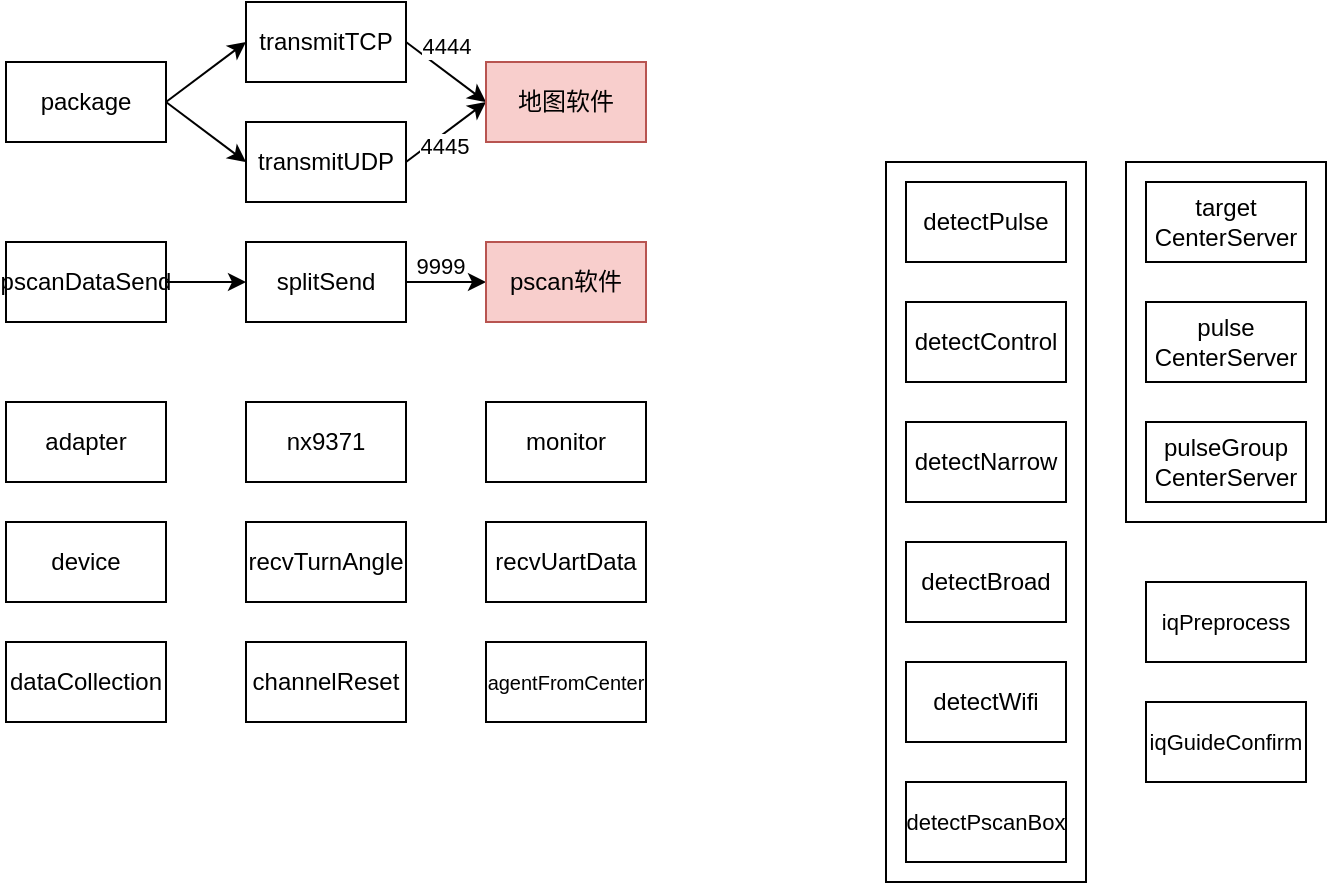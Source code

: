 <mxfile version="25.0.3">
  <diagram name="第 1 页" id="c-wLTQE5T7fWN2uGCTkj">
    <mxGraphModel dx="989" dy="521" grid="1" gridSize="10" guides="1" tooltips="1" connect="1" arrows="1" fold="1" page="1" pageScale="1" pageWidth="827" pageHeight="1169" math="0" shadow="0">
      <root>
        <mxCell id="0" />
        <mxCell id="1" parent="0" />
        <mxCell id="RkxBlU55WuZMnkj0bOeG-3" style="rounded=0;orthogonalLoop=1;jettySize=auto;html=1;exitX=1;exitY=0.5;exitDx=0;exitDy=0;entryX=0;entryY=0.5;entryDx=0;entryDy=0;" edge="1" parent="1" source="tVdQTuVEDTe3-TB5gP0G-1" target="RkxBlU55WuZMnkj0bOeG-2">
          <mxGeometry relative="1" as="geometry" />
        </mxCell>
        <mxCell id="RkxBlU55WuZMnkj0bOeG-4" value="4444" style="edgeLabel;html=1;align=center;verticalAlign=middle;resizable=0;points=[];" vertex="1" connectable="0" parent="RkxBlU55WuZMnkj0bOeG-3">
          <mxGeometry x="-0.174" y="1" relative="1" as="geometry">
            <mxPoint x="3" y="-10" as="offset" />
          </mxGeometry>
        </mxCell>
        <mxCell id="tVdQTuVEDTe3-TB5gP0G-1" value="transmitTCP" style="rounded=0;whiteSpace=wrap;html=1;" parent="1" vertex="1">
          <mxGeometry x="200" y="320" width="80" height="40" as="geometry" />
        </mxCell>
        <mxCell id="RkxBlU55WuZMnkj0bOeG-32" style="rounded=0;orthogonalLoop=1;jettySize=auto;html=1;exitX=1;exitY=0.5;exitDx=0;exitDy=0;entryX=0;entryY=0.5;entryDx=0;entryDy=0;" edge="1" parent="1" source="RkxBlU55WuZMnkj0bOeG-1" target="RkxBlU55WuZMnkj0bOeG-2">
          <mxGeometry relative="1" as="geometry" />
        </mxCell>
        <mxCell id="RkxBlU55WuZMnkj0bOeG-33" value="4445" style="edgeLabel;html=1;align=center;verticalAlign=middle;resizable=0;points=[];" vertex="1" connectable="0" parent="RkxBlU55WuZMnkj0bOeG-32">
          <mxGeometry x="-0.085" y="-1" relative="1" as="geometry">
            <mxPoint y="5" as="offset" />
          </mxGeometry>
        </mxCell>
        <mxCell id="RkxBlU55WuZMnkj0bOeG-1" value="transmitUDP" style="rounded=0;whiteSpace=wrap;html=1;" vertex="1" parent="1">
          <mxGeometry x="200" y="380" width="80" height="40" as="geometry" />
        </mxCell>
        <mxCell id="RkxBlU55WuZMnkj0bOeG-2" value="地图软件" style="rounded=0;whiteSpace=wrap;html=1;fillColor=#f8cecc;strokeColor=#b85450;" vertex="1" parent="1">
          <mxGeometry x="320" y="350" width="80" height="40" as="geometry" />
        </mxCell>
        <mxCell id="RkxBlU55WuZMnkj0bOeG-5" value="monitor" style="rounded=0;whiteSpace=wrap;html=1;" vertex="1" parent="1">
          <mxGeometry x="320" y="520" width="80" height="40" as="geometry" />
        </mxCell>
        <mxCell id="RkxBlU55WuZMnkj0bOeG-9" value="nx9371" style="rounded=0;whiteSpace=wrap;html=1;" vertex="1" parent="1">
          <mxGeometry x="200" y="520" width="80" height="40" as="geometry" />
        </mxCell>
        <mxCell id="RkxBlU55WuZMnkj0bOeG-18" value="" style="group" vertex="1" connectable="0" parent="1">
          <mxGeometry x="640" y="400" width="100" height="180" as="geometry" />
        </mxCell>
        <mxCell id="RkxBlU55WuZMnkj0bOeG-17" value="" style="rounded=0;whiteSpace=wrap;html=1;fillColor=none;" vertex="1" parent="RkxBlU55WuZMnkj0bOeG-18">
          <mxGeometry width="100" height="180" as="geometry" />
        </mxCell>
        <mxCell id="RkxBlU55WuZMnkj0bOeG-6" value="target&lt;div&gt;CenterServer&lt;/div&gt;" style="rounded=0;whiteSpace=wrap;html=1;" vertex="1" parent="RkxBlU55WuZMnkj0bOeG-18">
          <mxGeometry x="10" y="10" width="80" height="40" as="geometry" />
        </mxCell>
        <mxCell id="RkxBlU55WuZMnkj0bOeG-7" value="pulse&lt;div&gt;CenterServer&lt;/div&gt;" style="rounded=0;whiteSpace=wrap;html=1;" vertex="1" parent="RkxBlU55WuZMnkj0bOeG-18">
          <mxGeometry x="10" y="70" width="80" height="40" as="geometry" />
        </mxCell>
        <mxCell id="RkxBlU55WuZMnkj0bOeG-8" value="pulseGroup&lt;div&gt;CenterServer&lt;/div&gt;" style="rounded=0;whiteSpace=wrap;html=1;" vertex="1" parent="RkxBlU55WuZMnkj0bOeG-18">
          <mxGeometry x="10" y="130" width="80" height="40" as="geometry" />
        </mxCell>
        <mxCell id="RkxBlU55WuZMnkj0bOeG-15" value="" style="rounded=0;whiteSpace=wrap;html=1;fillColor=none;" vertex="1" parent="1">
          <mxGeometry x="520" y="400" width="100" height="360" as="geometry" />
        </mxCell>
        <mxCell id="RkxBlU55WuZMnkj0bOeG-10" value="detectPulse" style="rounded=0;whiteSpace=wrap;html=1;" vertex="1" parent="1">
          <mxGeometry x="530" y="410" width="80" height="40" as="geometry" />
        </mxCell>
        <mxCell id="RkxBlU55WuZMnkj0bOeG-11" value="detectControl" style="rounded=0;whiteSpace=wrap;html=1;" vertex="1" parent="1">
          <mxGeometry x="530" y="470" width="80" height="40" as="geometry" />
        </mxCell>
        <mxCell id="RkxBlU55WuZMnkj0bOeG-12" value="detectNarrow" style="rounded=0;whiteSpace=wrap;html=1;" vertex="1" parent="1">
          <mxGeometry x="530" y="530" width="80" height="40" as="geometry" />
        </mxCell>
        <mxCell id="RkxBlU55WuZMnkj0bOeG-13" value="detectBroad" style="rounded=0;whiteSpace=wrap;html=1;" vertex="1" parent="1">
          <mxGeometry x="530" y="590" width="80" height="40" as="geometry" />
        </mxCell>
        <mxCell id="RkxBlU55WuZMnkj0bOeG-14" value="detectWifi" style="rounded=0;whiteSpace=wrap;html=1;" vertex="1" parent="1">
          <mxGeometry x="530" y="650" width="80" height="40" as="geometry" />
        </mxCell>
        <mxCell id="RkxBlU55WuZMnkj0bOeG-19" value="detectPscanBox" style="rounded=0;whiteSpace=wrap;html=1;fontSize=11;" vertex="1" parent="1">
          <mxGeometry x="530" y="710" width="80" height="40" as="geometry" />
        </mxCell>
        <mxCell id="RkxBlU55WuZMnkj0bOeG-20" value="device" style="rounded=0;whiteSpace=wrap;html=1;" vertex="1" parent="1">
          <mxGeometry x="80" y="580" width="80" height="40" as="geometry" />
        </mxCell>
        <mxCell id="RkxBlU55WuZMnkj0bOeG-23" style="edgeStyle=orthogonalEdgeStyle;rounded=0;orthogonalLoop=1;jettySize=auto;html=1;exitX=1;exitY=0.5;exitDx=0;exitDy=0;entryX=0;entryY=0.5;entryDx=0;entryDy=0;" edge="1" parent="1" source="RkxBlU55WuZMnkj0bOeG-21" target="RkxBlU55WuZMnkj0bOeG-22">
          <mxGeometry relative="1" as="geometry" />
        </mxCell>
        <mxCell id="RkxBlU55WuZMnkj0bOeG-21" value="pscanDataSend" style="rounded=0;whiteSpace=wrap;html=1;" vertex="1" parent="1">
          <mxGeometry x="80" y="440" width="80" height="40" as="geometry" />
        </mxCell>
        <mxCell id="RkxBlU55WuZMnkj0bOeG-25" style="edgeStyle=orthogonalEdgeStyle;rounded=0;orthogonalLoop=1;jettySize=auto;html=1;exitX=1;exitY=0.5;exitDx=0;exitDy=0;entryX=0;entryY=0.5;entryDx=0;entryDy=0;" edge="1" parent="1" source="RkxBlU55WuZMnkj0bOeG-22" target="RkxBlU55WuZMnkj0bOeG-24">
          <mxGeometry relative="1" as="geometry" />
        </mxCell>
        <mxCell id="RkxBlU55WuZMnkj0bOeG-26" value="9999" style="edgeLabel;html=1;align=center;verticalAlign=middle;resizable=0;points=[];" vertex="1" connectable="0" parent="RkxBlU55WuZMnkj0bOeG-25">
          <mxGeometry x="-0.207" y="2" relative="1" as="geometry">
            <mxPoint x="1" y="-6" as="offset" />
          </mxGeometry>
        </mxCell>
        <mxCell id="RkxBlU55WuZMnkj0bOeG-22" value="splitSend" style="rounded=0;whiteSpace=wrap;html=1;" vertex="1" parent="1">
          <mxGeometry x="200" y="440" width="80" height="40" as="geometry" />
        </mxCell>
        <mxCell id="RkxBlU55WuZMnkj0bOeG-24" value="pscan软件" style="rounded=0;whiteSpace=wrap;html=1;fillColor=#f8cecc;strokeColor=#b85450;" vertex="1" parent="1">
          <mxGeometry x="320" y="440" width="80" height="40" as="geometry" />
        </mxCell>
        <mxCell id="RkxBlU55WuZMnkj0bOeG-27" value="iqGuideConfirm" style="rounded=0;whiteSpace=wrap;html=1;fontSize=11;" vertex="1" parent="1">
          <mxGeometry x="650" y="670" width="80" height="40" as="geometry" />
        </mxCell>
        <mxCell id="RkxBlU55WuZMnkj0bOeG-28" value="iqPreprocess" style="rounded=0;whiteSpace=wrap;html=1;fontSize=11;" vertex="1" parent="1">
          <mxGeometry x="650" y="610" width="80" height="40" as="geometry" />
        </mxCell>
        <mxCell id="RkxBlU55WuZMnkj0bOeG-30" style="rounded=0;orthogonalLoop=1;jettySize=auto;html=1;exitX=1;exitY=0.5;exitDx=0;exitDy=0;entryX=0;entryY=0.5;entryDx=0;entryDy=0;" edge="1" parent="1" source="RkxBlU55WuZMnkj0bOeG-29" target="tVdQTuVEDTe3-TB5gP0G-1">
          <mxGeometry relative="1" as="geometry" />
        </mxCell>
        <mxCell id="RkxBlU55WuZMnkj0bOeG-31" style="rounded=0;orthogonalLoop=1;jettySize=auto;html=1;exitX=1;exitY=0.5;exitDx=0;exitDy=0;entryX=0;entryY=0.5;entryDx=0;entryDy=0;" edge="1" parent="1" source="RkxBlU55WuZMnkj0bOeG-29" target="RkxBlU55WuZMnkj0bOeG-1">
          <mxGeometry relative="1" as="geometry" />
        </mxCell>
        <mxCell id="RkxBlU55WuZMnkj0bOeG-29" value="package" style="rounded=0;whiteSpace=wrap;html=1;" vertex="1" parent="1">
          <mxGeometry x="80" y="350" width="80" height="40" as="geometry" />
        </mxCell>
        <mxCell id="RkxBlU55WuZMnkj0bOeG-34" value="adapter" style="rounded=0;whiteSpace=wrap;html=1;" vertex="1" parent="1">
          <mxGeometry x="80" y="520" width="80" height="40" as="geometry" />
        </mxCell>
        <mxCell id="RkxBlU55WuZMnkj0bOeG-35" value="recvTurnAngle" style="rounded=0;whiteSpace=wrap;html=1;" vertex="1" parent="1">
          <mxGeometry x="200" y="580" width="80" height="40" as="geometry" />
        </mxCell>
        <mxCell id="RkxBlU55WuZMnkj0bOeG-36" value="recvUartData" style="rounded=0;whiteSpace=wrap;html=1;" vertex="1" parent="1">
          <mxGeometry x="320" y="580" width="80" height="40" as="geometry" />
        </mxCell>
        <mxCell id="RkxBlU55WuZMnkj0bOeG-37" value="dataCollection" style="rounded=0;whiteSpace=wrap;html=1;" vertex="1" parent="1">
          <mxGeometry x="80" y="640" width="80" height="40" as="geometry" />
        </mxCell>
        <mxCell id="RkxBlU55WuZMnkj0bOeG-38" value="channelReset" style="rounded=0;whiteSpace=wrap;html=1;" vertex="1" parent="1">
          <mxGeometry x="200" y="640" width="80" height="40" as="geometry" />
        </mxCell>
        <mxCell id="RkxBlU55WuZMnkj0bOeG-39" value="agentFromCenter" style="rounded=0;whiteSpace=wrap;html=1;fontSize=10;" vertex="1" parent="1">
          <mxGeometry x="320" y="640" width="80" height="40" as="geometry" />
        </mxCell>
      </root>
    </mxGraphModel>
  </diagram>
</mxfile>
